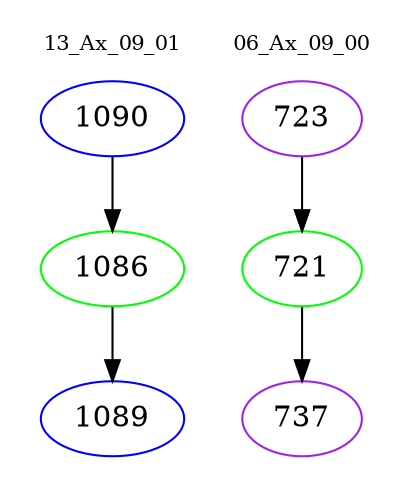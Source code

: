 digraph{
subgraph cluster_0 {
color = white
label = "13_Ax_09_01";
fontsize=10;
T0_1090 [label="1090", color="blue"]
T0_1090 -> T0_1086 [color="black"]
T0_1086 [label="1086", color="green"]
T0_1086 -> T0_1089 [color="black"]
T0_1089 [label="1089", color="blue"]
}
subgraph cluster_1 {
color = white
label = "06_Ax_09_00";
fontsize=10;
T1_723 [label="723", color="purple"]
T1_723 -> T1_721 [color="black"]
T1_721 [label="721", color="green"]
T1_721 -> T1_737 [color="black"]
T1_737 [label="737", color="purple"]
}
}
